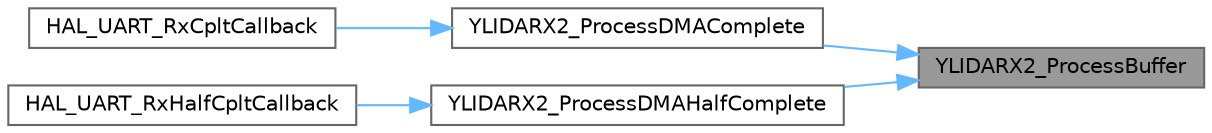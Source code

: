 digraph "YLIDARX2_ProcessBuffer"
{
 // LATEX_PDF_SIZE
  bgcolor="transparent";
  edge [fontname=Helvetica,fontsize=10,labelfontname=Helvetica,labelfontsize=10];
  node [fontname=Helvetica,fontsize=10,shape=box,height=0.2,width=0.4];
  rankdir="RL";
  Node1 [id="Node000001",label="YLIDARX2_ProcessBuffer",height=0.2,width=0.4,color="gray40", fillcolor="grey60", style="filled", fontcolor="black",tooltip="Process a portion of the DMA buffer."];
  Node1 -> Node2 [id="edge1_Node000001_Node000002",dir="back",color="steelblue1",style="solid",tooltip=" "];
  Node2 [id="Node000002",label="YLIDARX2_ProcessDMAComplete",height=0.2,width=0.4,color="grey40", fillcolor="white", style="filled",URL="$driver__YLIDARX2_8c.html#a849a62d7f79669b165d9a8aa50796b25",tooltip="Process the second half of the DMA buffer."];
  Node2 -> Node3 [id="edge2_Node000002_Node000003",dir="back",color="steelblue1",style="solid",tooltip=" "];
  Node3 [id="Node000003",label="HAL_UART_RxCpltCallback",height=0.2,width=0.4,color="grey40", fillcolor="white", style="filled",URL="$main_8c.html#ae494a9643f29b87d6d81e5264e60e57b",tooltip="UART receive complete callback."];
  Node1 -> Node4 [id="edge3_Node000001_Node000004",dir="back",color="steelblue1",style="solid",tooltip=" "];
  Node4 [id="Node000004",label="YLIDARX2_ProcessDMAHalfComplete",height=0.2,width=0.4,color="grey40", fillcolor="white", style="filled",URL="$driver__YLIDARX2_8c.html#a93def8b27b98e3f7c450d1ac3bbd45a9",tooltip="Process the first half of the DMA buffer."];
  Node4 -> Node5 [id="edge4_Node000004_Node000005",dir="back",color="steelblue1",style="solid",tooltip=" "];
  Node5 [id="Node000005",label="HAL_UART_RxHalfCpltCallback",height=0.2,width=0.4,color="grey40", fillcolor="white", style="filled",URL="$main_8c.html#a1884970cc493d8efba5aec28c0d526e7",tooltip="Interrupt callbacks."];
}
